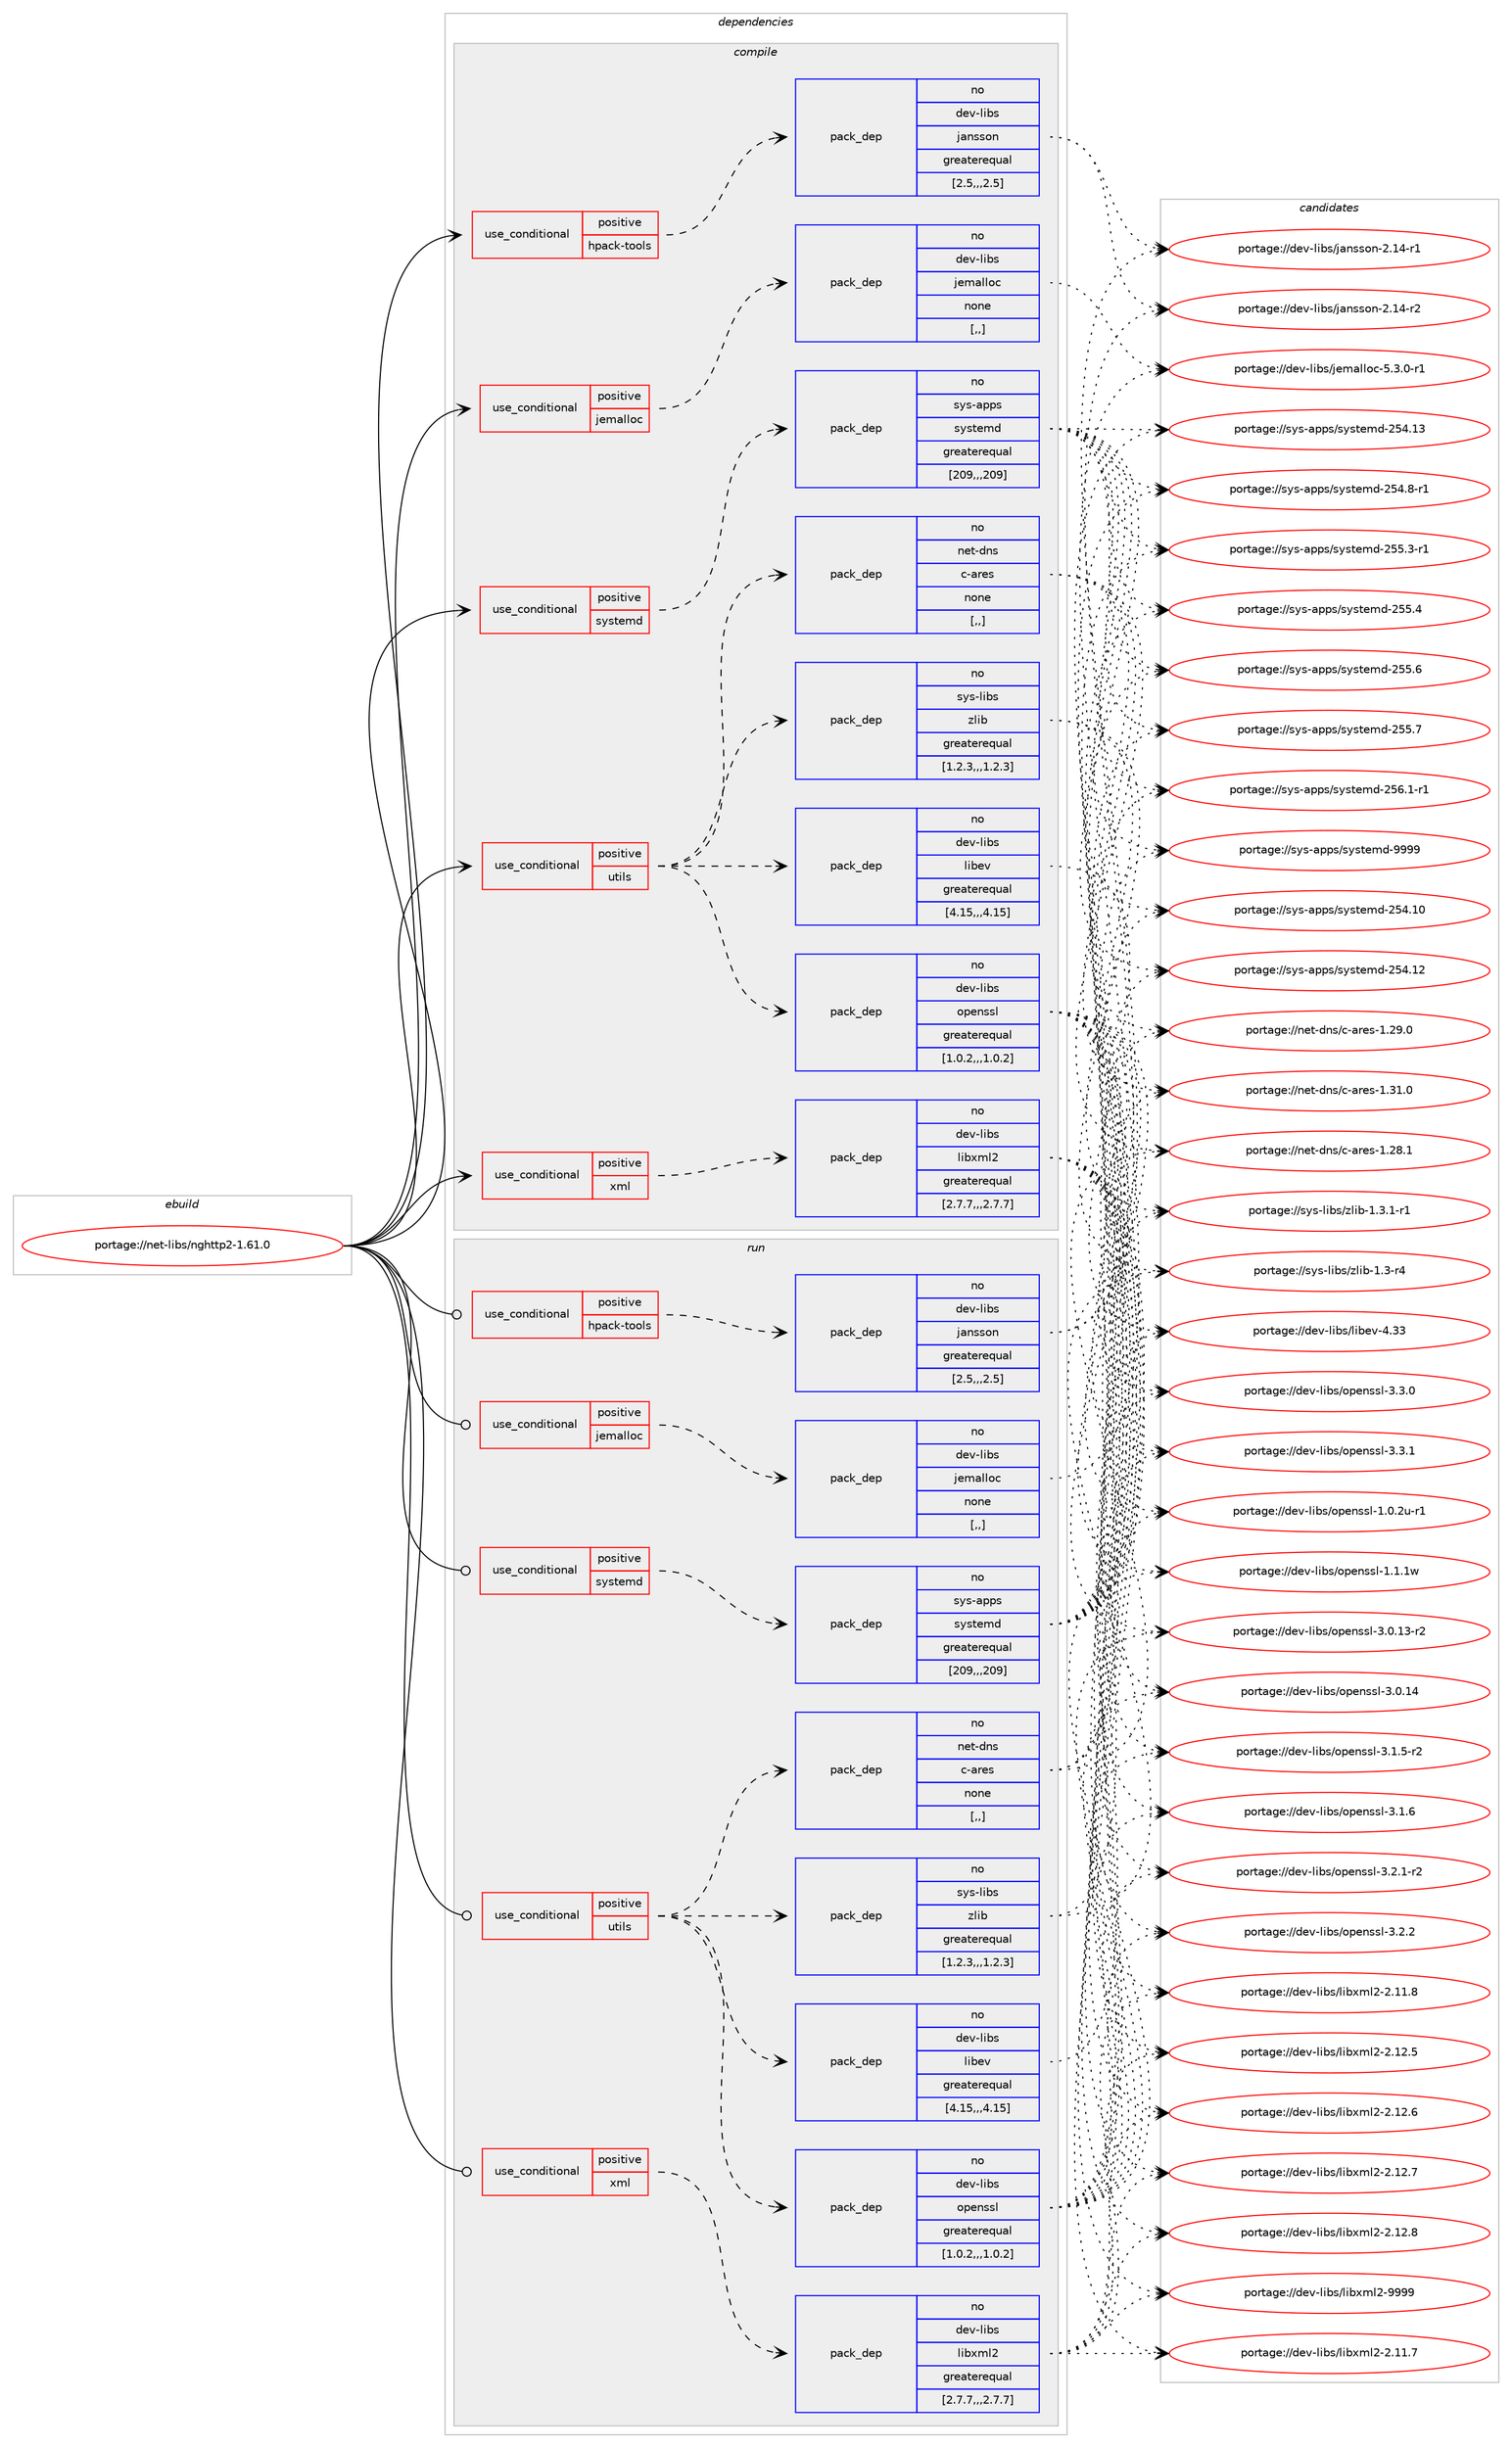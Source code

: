 digraph prolog {

# *************
# Graph options
# *************

newrank=true;
concentrate=true;
compound=true;
graph [rankdir=LR,fontname=Helvetica,fontsize=10,ranksep=1.5];#, ranksep=2.5, nodesep=0.2];
edge  [arrowhead=vee];
node  [fontname=Helvetica,fontsize=10];

# **********
# The ebuild
# **********

subgraph cluster_leftcol {
color=gray;
rank=same;
label=<<i>ebuild</i>>;
id [label="portage://net-libs/nghttp2-1.61.0", color=red, width=4, href="../net-libs/nghttp2-1.61.0.svg"];
}

# ****************
# The dependencies
# ****************

subgraph cluster_midcol {
color=gray;
label=<<i>dependencies</i>>;
subgraph cluster_compile {
fillcolor="#eeeeee";
style=filled;
label=<<i>compile</i>>;
subgraph cond91731 {
dependency352036 [label=<<TABLE BORDER="0" CELLBORDER="1" CELLSPACING="0" CELLPADDING="4"><TR><TD ROWSPAN="3" CELLPADDING="10">use_conditional</TD></TR><TR><TD>positive</TD></TR><TR><TD>hpack-tools</TD></TR></TABLE>>, shape=none, color=red];
subgraph pack257700 {
dependency352037 [label=<<TABLE BORDER="0" CELLBORDER="1" CELLSPACING="0" CELLPADDING="4" WIDTH="220"><TR><TD ROWSPAN="6" CELLPADDING="30">pack_dep</TD></TR><TR><TD WIDTH="110">no</TD></TR><TR><TD>dev-libs</TD></TR><TR><TD>jansson</TD></TR><TR><TD>greaterequal</TD></TR><TR><TD>[2.5,,,2.5]</TD></TR></TABLE>>, shape=none, color=blue];
}
dependency352036:e -> dependency352037:w [weight=20,style="dashed",arrowhead="vee"];
}
id:e -> dependency352036:w [weight=20,style="solid",arrowhead="vee"];
subgraph cond91732 {
dependency352038 [label=<<TABLE BORDER="0" CELLBORDER="1" CELLSPACING="0" CELLPADDING="4"><TR><TD ROWSPAN="3" CELLPADDING="10">use_conditional</TD></TR><TR><TD>positive</TD></TR><TR><TD>jemalloc</TD></TR></TABLE>>, shape=none, color=red];
subgraph pack257701 {
dependency352039 [label=<<TABLE BORDER="0" CELLBORDER="1" CELLSPACING="0" CELLPADDING="4" WIDTH="220"><TR><TD ROWSPAN="6" CELLPADDING="30">pack_dep</TD></TR><TR><TD WIDTH="110">no</TD></TR><TR><TD>dev-libs</TD></TR><TR><TD>jemalloc</TD></TR><TR><TD>none</TD></TR><TR><TD>[,,]</TD></TR></TABLE>>, shape=none, color=blue];
}
dependency352038:e -> dependency352039:w [weight=20,style="dashed",arrowhead="vee"];
}
id:e -> dependency352038:w [weight=20,style="solid",arrowhead="vee"];
subgraph cond91733 {
dependency352040 [label=<<TABLE BORDER="0" CELLBORDER="1" CELLSPACING="0" CELLPADDING="4"><TR><TD ROWSPAN="3" CELLPADDING="10">use_conditional</TD></TR><TR><TD>positive</TD></TR><TR><TD>systemd</TD></TR></TABLE>>, shape=none, color=red];
subgraph pack257702 {
dependency352041 [label=<<TABLE BORDER="0" CELLBORDER="1" CELLSPACING="0" CELLPADDING="4" WIDTH="220"><TR><TD ROWSPAN="6" CELLPADDING="30">pack_dep</TD></TR><TR><TD WIDTH="110">no</TD></TR><TR><TD>sys-apps</TD></TR><TR><TD>systemd</TD></TR><TR><TD>greaterequal</TD></TR><TR><TD>[209,,,209]</TD></TR></TABLE>>, shape=none, color=blue];
}
dependency352040:e -> dependency352041:w [weight=20,style="dashed",arrowhead="vee"];
}
id:e -> dependency352040:w [weight=20,style="solid",arrowhead="vee"];
subgraph cond91734 {
dependency352042 [label=<<TABLE BORDER="0" CELLBORDER="1" CELLSPACING="0" CELLPADDING="4"><TR><TD ROWSPAN="3" CELLPADDING="10">use_conditional</TD></TR><TR><TD>positive</TD></TR><TR><TD>utils</TD></TR></TABLE>>, shape=none, color=red];
subgraph pack257703 {
dependency352043 [label=<<TABLE BORDER="0" CELLBORDER="1" CELLSPACING="0" CELLPADDING="4" WIDTH="220"><TR><TD ROWSPAN="6" CELLPADDING="30">pack_dep</TD></TR><TR><TD WIDTH="110">no</TD></TR><TR><TD>dev-libs</TD></TR><TR><TD>openssl</TD></TR><TR><TD>greaterequal</TD></TR><TR><TD>[1.0.2,,,1.0.2]</TD></TR></TABLE>>, shape=none, color=blue];
}
dependency352042:e -> dependency352043:w [weight=20,style="dashed",arrowhead="vee"];
subgraph pack257704 {
dependency352044 [label=<<TABLE BORDER="0" CELLBORDER="1" CELLSPACING="0" CELLPADDING="4" WIDTH="220"><TR><TD ROWSPAN="6" CELLPADDING="30">pack_dep</TD></TR><TR><TD WIDTH="110">no</TD></TR><TR><TD>dev-libs</TD></TR><TR><TD>libev</TD></TR><TR><TD>greaterequal</TD></TR><TR><TD>[4.15,,,4.15]</TD></TR></TABLE>>, shape=none, color=blue];
}
dependency352042:e -> dependency352044:w [weight=20,style="dashed",arrowhead="vee"];
subgraph pack257705 {
dependency352045 [label=<<TABLE BORDER="0" CELLBORDER="1" CELLSPACING="0" CELLPADDING="4" WIDTH="220"><TR><TD ROWSPAN="6" CELLPADDING="30">pack_dep</TD></TR><TR><TD WIDTH="110">no</TD></TR><TR><TD>sys-libs</TD></TR><TR><TD>zlib</TD></TR><TR><TD>greaterequal</TD></TR><TR><TD>[1.2.3,,,1.2.3]</TD></TR></TABLE>>, shape=none, color=blue];
}
dependency352042:e -> dependency352045:w [weight=20,style="dashed",arrowhead="vee"];
subgraph pack257706 {
dependency352046 [label=<<TABLE BORDER="0" CELLBORDER="1" CELLSPACING="0" CELLPADDING="4" WIDTH="220"><TR><TD ROWSPAN="6" CELLPADDING="30">pack_dep</TD></TR><TR><TD WIDTH="110">no</TD></TR><TR><TD>net-dns</TD></TR><TR><TD>c-ares</TD></TR><TR><TD>none</TD></TR><TR><TD>[,,]</TD></TR></TABLE>>, shape=none, color=blue];
}
dependency352042:e -> dependency352046:w [weight=20,style="dashed",arrowhead="vee"];
}
id:e -> dependency352042:w [weight=20,style="solid",arrowhead="vee"];
subgraph cond91735 {
dependency352047 [label=<<TABLE BORDER="0" CELLBORDER="1" CELLSPACING="0" CELLPADDING="4"><TR><TD ROWSPAN="3" CELLPADDING="10">use_conditional</TD></TR><TR><TD>positive</TD></TR><TR><TD>xml</TD></TR></TABLE>>, shape=none, color=red];
subgraph pack257707 {
dependency352048 [label=<<TABLE BORDER="0" CELLBORDER="1" CELLSPACING="0" CELLPADDING="4" WIDTH="220"><TR><TD ROWSPAN="6" CELLPADDING="30">pack_dep</TD></TR><TR><TD WIDTH="110">no</TD></TR><TR><TD>dev-libs</TD></TR><TR><TD>libxml2</TD></TR><TR><TD>greaterequal</TD></TR><TR><TD>[2.7.7,,,2.7.7]</TD></TR></TABLE>>, shape=none, color=blue];
}
dependency352047:e -> dependency352048:w [weight=20,style="dashed",arrowhead="vee"];
}
id:e -> dependency352047:w [weight=20,style="solid",arrowhead="vee"];
}
subgraph cluster_compileandrun {
fillcolor="#eeeeee";
style=filled;
label=<<i>compile and run</i>>;
}
subgraph cluster_run {
fillcolor="#eeeeee";
style=filled;
label=<<i>run</i>>;
subgraph cond91736 {
dependency352049 [label=<<TABLE BORDER="0" CELLBORDER="1" CELLSPACING="0" CELLPADDING="4"><TR><TD ROWSPAN="3" CELLPADDING="10">use_conditional</TD></TR><TR><TD>positive</TD></TR><TR><TD>hpack-tools</TD></TR></TABLE>>, shape=none, color=red];
subgraph pack257708 {
dependency352050 [label=<<TABLE BORDER="0" CELLBORDER="1" CELLSPACING="0" CELLPADDING="4" WIDTH="220"><TR><TD ROWSPAN="6" CELLPADDING="30">pack_dep</TD></TR><TR><TD WIDTH="110">no</TD></TR><TR><TD>dev-libs</TD></TR><TR><TD>jansson</TD></TR><TR><TD>greaterequal</TD></TR><TR><TD>[2.5,,,2.5]</TD></TR></TABLE>>, shape=none, color=blue];
}
dependency352049:e -> dependency352050:w [weight=20,style="dashed",arrowhead="vee"];
}
id:e -> dependency352049:w [weight=20,style="solid",arrowhead="odot"];
subgraph cond91737 {
dependency352051 [label=<<TABLE BORDER="0" CELLBORDER="1" CELLSPACING="0" CELLPADDING="4"><TR><TD ROWSPAN="3" CELLPADDING="10">use_conditional</TD></TR><TR><TD>positive</TD></TR><TR><TD>jemalloc</TD></TR></TABLE>>, shape=none, color=red];
subgraph pack257709 {
dependency352052 [label=<<TABLE BORDER="0" CELLBORDER="1" CELLSPACING="0" CELLPADDING="4" WIDTH="220"><TR><TD ROWSPAN="6" CELLPADDING="30">pack_dep</TD></TR><TR><TD WIDTH="110">no</TD></TR><TR><TD>dev-libs</TD></TR><TR><TD>jemalloc</TD></TR><TR><TD>none</TD></TR><TR><TD>[,,]</TD></TR></TABLE>>, shape=none, color=blue];
}
dependency352051:e -> dependency352052:w [weight=20,style="dashed",arrowhead="vee"];
}
id:e -> dependency352051:w [weight=20,style="solid",arrowhead="odot"];
subgraph cond91738 {
dependency352053 [label=<<TABLE BORDER="0" CELLBORDER="1" CELLSPACING="0" CELLPADDING="4"><TR><TD ROWSPAN="3" CELLPADDING="10">use_conditional</TD></TR><TR><TD>positive</TD></TR><TR><TD>systemd</TD></TR></TABLE>>, shape=none, color=red];
subgraph pack257710 {
dependency352054 [label=<<TABLE BORDER="0" CELLBORDER="1" CELLSPACING="0" CELLPADDING="4" WIDTH="220"><TR><TD ROWSPAN="6" CELLPADDING="30">pack_dep</TD></TR><TR><TD WIDTH="110">no</TD></TR><TR><TD>sys-apps</TD></TR><TR><TD>systemd</TD></TR><TR><TD>greaterequal</TD></TR><TR><TD>[209,,,209]</TD></TR></TABLE>>, shape=none, color=blue];
}
dependency352053:e -> dependency352054:w [weight=20,style="dashed",arrowhead="vee"];
}
id:e -> dependency352053:w [weight=20,style="solid",arrowhead="odot"];
subgraph cond91739 {
dependency352055 [label=<<TABLE BORDER="0" CELLBORDER="1" CELLSPACING="0" CELLPADDING="4"><TR><TD ROWSPAN="3" CELLPADDING="10">use_conditional</TD></TR><TR><TD>positive</TD></TR><TR><TD>utils</TD></TR></TABLE>>, shape=none, color=red];
subgraph pack257711 {
dependency352056 [label=<<TABLE BORDER="0" CELLBORDER="1" CELLSPACING="0" CELLPADDING="4" WIDTH="220"><TR><TD ROWSPAN="6" CELLPADDING="30">pack_dep</TD></TR><TR><TD WIDTH="110">no</TD></TR><TR><TD>dev-libs</TD></TR><TR><TD>openssl</TD></TR><TR><TD>greaterequal</TD></TR><TR><TD>[1.0.2,,,1.0.2]</TD></TR></TABLE>>, shape=none, color=blue];
}
dependency352055:e -> dependency352056:w [weight=20,style="dashed",arrowhead="vee"];
subgraph pack257712 {
dependency352057 [label=<<TABLE BORDER="0" CELLBORDER="1" CELLSPACING="0" CELLPADDING="4" WIDTH="220"><TR><TD ROWSPAN="6" CELLPADDING="30">pack_dep</TD></TR><TR><TD WIDTH="110">no</TD></TR><TR><TD>dev-libs</TD></TR><TR><TD>libev</TD></TR><TR><TD>greaterequal</TD></TR><TR><TD>[4.15,,,4.15]</TD></TR></TABLE>>, shape=none, color=blue];
}
dependency352055:e -> dependency352057:w [weight=20,style="dashed",arrowhead="vee"];
subgraph pack257713 {
dependency352058 [label=<<TABLE BORDER="0" CELLBORDER="1" CELLSPACING="0" CELLPADDING="4" WIDTH="220"><TR><TD ROWSPAN="6" CELLPADDING="30">pack_dep</TD></TR><TR><TD WIDTH="110">no</TD></TR><TR><TD>sys-libs</TD></TR><TR><TD>zlib</TD></TR><TR><TD>greaterequal</TD></TR><TR><TD>[1.2.3,,,1.2.3]</TD></TR></TABLE>>, shape=none, color=blue];
}
dependency352055:e -> dependency352058:w [weight=20,style="dashed",arrowhead="vee"];
subgraph pack257714 {
dependency352059 [label=<<TABLE BORDER="0" CELLBORDER="1" CELLSPACING="0" CELLPADDING="4" WIDTH="220"><TR><TD ROWSPAN="6" CELLPADDING="30">pack_dep</TD></TR><TR><TD WIDTH="110">no</TD></TR><TR><TD>net-dns</TD></TR><TR><TD>c-ares</TD></TR><TR><TD>none</TD></TR><TR><TD>[,,]</TD></TR></TABLE>>, shape=none, color=blue];
}
dependency352055:e -> dependency352059:w [weight=20,style="dashed",arrowhead="vee"];
}
id:e -> dependency352055:w [weight=20,style="solid",arrowhead="odot"];
subgraph cond91740 {
dependency352060 [label=<<TABLE BORDER="0" CELLBORDER="1" CELLSPACING="0" CELLPADDING="4"><TR><TD ROWSPAN="3" CELLPADDING="10">use_conditional</TD></TR><TR><TD>positive</TD></TR><TR><TD>xml</TD></TR></TABLE>>, shape=none, color=red];
subgraph pack257715 {
dependency352061 [label=<<TABLE BORDER="0" CELLBORDER="1" CELLSPACING="0" CELLPADDING="4" WIDTH="220"><TR><TD ROWSPAN="6" CELLPADDING="30">pack_dep</TD></TR><TR><TD WIDTH="110">no</TD></TR><TR><TD>dev-libs</TD></TR><TR><TD>libxml2</TD></TR><TR><TD>greaterequal</TD></TR><TR><TD>[2.7.7,,,2.7.7]</TD></TR></TABLE>>, shape=none, color=blue];
}
dependency352060:e -> dependency352061:w [weight=20,style="dashed",arrowhead="vee"];
}
id:e -> dependency352060:w [weight=20,style="solid",arrowhead="odot"];
}
}

# **************
# The candidates
# **************

subgraph cluster_choices {
rank=same;
color=gray;
label=<<i>candidates</i>>;

subgraph choice257700 {
color=black;
nodesep=1;
choice1001011184510810598115471069711011511511111045504649524511449 [label="portage://dev-libs/jansson-2.14-r1", color=red, width=4,href="../dev-libs/jansson-2.14-r1.svg"];
choice1001011184510810598115471069711011511511111045504649524511450 [label="portage://dev-libs/jansson-2.14-r2", color=red, width=4,href="../dev-libs/jansson-2.14-r2.svg"];
dependency352037:e -> choice1001011184510810598115471069711011511511111045504649524511449:w [style=dotted,weight="100"];
dependency352037:e -> choice1001011184510810598115471069711011511511111045504649524511450:w [style=dotted,weight="100"];
}
subgraph choice257701 {
color=black;
nodesep=1;
choice10010111845108105981154710610110997108108111994553465146484511449 [label="portage://dev-libs/jemalloc-5.3.0-r1", color=red, width=4,href="../dev-libs/jemalloc-5.3.0-r1.svg"];
dependency352039:e -> choice10010111845108105981154710610110997108108111994553465146484511449:w [style=dotted,weight="100"];
}
subgraph choice257702 {
color=black;
nodesep=1;
choice11512111545971121121154711512111511610110910045505352464948 [label="portage://sys-apps/systemd-254.10", color=red, width=4,href="../sys-apps/systemd-254.10.svg"];
choice11512111545971121121154711512111511610110910045505352464950 [label="portage://sys-apps/systemd-254.12", color=red, width=4,href="../sys-apps/systemd-254.12.svg"];
choice11512111545971121121154711512111511610110910045505352464951 [label="portage://sys-apps/systemd-254.13", color=red, width=4,href="../sys-apps/systemd-254.13.svg"];
choice1151211154597112112115471151211151161011091004550535246564511449 [label="portage://sys-apps/systemd-254.8-r1", color=red, width=4,href="../sys-apps/systemd-254.8-r1.svg"];
choice1151211154597112112115471151211151161011091004550535346514511449 [label="portage://sys-apps/systemd-255.3-r1", color=red, width=4,href="../sys-apps/systemd-255.3-r1.svg"];
choice115121115459711211211547115121115116101109100455053534652 [label="portage://sys-apps/systemd-255.4", color=red, width=4,href="../sys-apps/systemd-255.4.svg"];
choice115121115459711211211547115121115116101109100455053534654 [label="portage://sys-apps/systemd-255.6", color=red, width=4,href="../sys-apps/systemd-255.6.svg"];
choice115121115459711211211547115121115116101109100455053534655 [label="portage://sys-apps/systemd-255.7", color=red, width=4,href="../sys-apps/systemd-255.7.svg"];
choice1151211154597112112115471151211151161011091004550535446494511449 [label="portage://sys-apps/systemd-256.1-r1", color=red, width=4,href="../sys-apps/systemd-256.1-r1.svg"];
choice1151211154597112112115471151211151161011091004557575757 [label="portage://sys-apps/systemd-9999", color=red, width=4,href="../sys-apps/systemd-9999.svg"];
dependency352041:e -> choice11512111545971121121154711512111511610110910045505352464948:w [style=dotted,weight="100"];
dependency352041:e -> choice11512111545971121121154711512111511610110910045505352464950:w [style=dotted,weight="100"];
dependency352041:e -> choice11512111545971121121154711512111511610110910045505352464951:w [style=dotted,weight="100"];
dependency352041:e -> choice1151211154597112112115471151211151161011091004550535246564511449:w [style=dotted,weight="100"];
dependency352041:e -> choice1151211154597112112115471151211151161011091004550535346514511449:w [style=dotted,weight="100"];
dependency352041:e -> choice115121115459711211211547115121115116101109100455053534652:w [style=dotted,weight="100"];
dependency352041:e -> choice115121115459711211211547115121115116101109100455053534654:w [style=dotted,weight="100"];
dependency352041:e -> choice115121115459711211211547115121115116101109100455053534655:w [style=dotted,weight="100"];
dependency352041:e -> choice1151211154597112112115471151211151161011091004550535446494511449:w [style=dotted,weight="100"];
dependency352041:e -> choice1151211154597112112115471151211151161011091004557575757:w [style=dotted,weight="100"];
}
subgraph choice257703 {
color=black;
nodesep=1;
choice1001011184510810598115471111121011101151151084549464846501174511449 [label="portage://dev-libs/openssl-1.0.2u-r1", color=red, width=4,href="../dev-libs/openssl-1.0.2u-r1.svg"];
choice100101118451081059811547111112101110115115108454946494649119 [label="portage://dev-libs/openssl-1.1.1w", color=red, width=4,href="../dev-libs/openssl-1.1.1w.svg"];
choice100101118451081059811547111112101110115115108455146484649514511450 [label="portage://dev-libs/openssl-3.0.13-r2", color=red, width=4,href="../dev-libs/openssl-3.0.13-r2.svg"];
choice10010111845108105981154711111210111011511510845514648464952 [label="portage://dev-libs/openssl-3.0.14", color=red, width=4,href="../dev-libs/openssl-3.0.14.svg"];
choice1001011184510810598115471111121011101151151084551464946534511450 [label="portage://dev-libs/openssl-3.1.5-r2", color=red, width=4,href="../dev-libs/openssl-3.1.5-r2.svg"];
choice100101118451081059811547111112101110115115108455146494654 [label="portage://dev-libs/openssl-3.1.6", color=red, width=4,href="../dev-libs/openssl-3.1.6.svg"];
choice1001011184510810598115471111121011101151151084551465046494511450 [label="portage://dev-libs/openssl-3.2.1-r2", color=red, width=4,href="../dev-libs/openssl-3.2.1-r2.svg"];
choice100101118451081059811547111112101110115115108455146504650 [label="portage://dev-libs/openssl-3.2.2", color=red, width=4,href="../dev-libs/openssl-3.2.2.svg"];
choice100101118451081059811547111112101110115115108455146514648 [label="portage://dev-libs/openssl-3.3.0", color=red, width=4,href="../dev-libs/openssl-3.3.0.svg"];
choice100101118451081059811547111112101110115115108455146514649 [label="portage://dev-libs/openssl-3.3.1", color=red, width=4,href="../dev-libs/openssl-3.3.1.svg"];
dependency352043:e -> choice1001011184510810598115471111121011101151151084549464846501174511449:w [style=dotted,weight="100"];
dependency352043:e -> choice100101118451081059811547111112101110115115108454946494649119:w [style=dotted,weight="100"];
dependency352043:e -> choice100101118451081059811547111112101110115115108455146484649514511450:w [style=dotted,weight="100"];
dependency352043:e -> choice10010111845108105981154711111210111011511510845514648464952:w [style=dotted,weight="100"];
dependency352043:e -> choice1001011184510810598115471111121011101151151084551464946534511450:w [style=dotted,weight="100"];
dependency352043:e -> choice100101118451081059811547111112101110115115108455146494654:w [style=dotted,weight="100"];
dependency352043:e -> choice1001011184510810598115471111121011101151151084551465046494511450:w [style=dotted,weight="100"];
dependency352043:e -> choice100101118451081059811547111112101110115115108455146504650:w [style=dotted,weight="100"];
dependency352043:e -> choice100101118451081059811547111112101110115115108455146514648:w [style=dotted,weight="100"];
dependency352043:e -> choice100101118451081059811547111112101110115115108455146514649:w [style=dotted,weight="100"];
}
subgraph choice257704 {
color=black;
nodesep=1;
choice100101118451081059811547108105981011184552465151 [label="portage://dev-libs/libev-4.33", color=red, width=4,href="../dev-libs/libev-4.33.svg"];
dependency352044:e -> choice100101118451081059811547108105981011184552465151:w [style=dotted,weight="100"];
}
subgraph choice257705 {
color=black;
nodesep=1;
choice11512111545108105981154712210810598454946514511452 [label="portage://sys-libs/zlib-1.3-r4", color=red, width=4,href="../sys-libs/zlib-1.3-r4.svg"];
choice115121115451081059811547122108105984549465146494511449 [label="portage://sys-libs/zlib-1.3.1-r1", color=red, width=4,href="../sys-libs/zlib-1.3.1-r1.svg"];
dependency352045:e -> choice11512111545108105981154712210810598454946514511452:w [style=dotted,weight="100"];
dependency352045:e -> choice115121115451081059811547122108105984549465146494511449:w [style=dotted,weight="100"];
}
subgraph choice257706 {
color=black;
nodesep=1;
choice110101116451001101154799459711410111545494650564649 [label="portage://net-dns/c-ares-1.28.1", color=red, width=4,href="../net-dns/c-ares-1.28.1.svg"];
choice110101116451001101154799459711410111545494650574648 [label="portage://net-dns/c-ares-1.29.0", color=red, width=4,href="../net-dns/c-ares-1.29.0.svg"];
choice110101116451001101154799459711410111545494651494648 [label="portage://net-dns/c-ares-1.31.0", color=red, width=4,href="../net-dns/c-ares-1.31.0.svg"];
dependency352046:e -> choice110101116451001101154799459711410111545494650564649:w [style=dotted,weight="100"];
dependency352046:e -> choice110101116451001101154799459711410111545494650574648:w [style=dotted,weight="100"];
dependency352046:e -> choice110101116451001101154799459711410111545494651494648:w [style=dotted,weight="100"];
}
subgraph choice257707 {
color=black;
nodesep=1;
choice100101118451081059811547108105981201091085045504649494655 [label="portage://dev-libs/libxml2-2.11.7", color=red, width=4,href="../dev-libs/libxml2-2.11.7.svg"];
choice100101118451081059811547108105981201091085045504649494656 [label="portage://dev-libs/libxml2-2.11.8", color=red, width=4,href="../dev-libs/libxml2-2.11.8.svg"];
choice100101118451081059811547108105981201091085045504649504653 [label="portage://dev-libs/libxml2-2.12.5", color=red, width=4,href="../dev-libs/libxml2-2.12.5.svg"];
choice100101118451081059811547108105981201091085045504649504654 [label="portage://dev-libs/libxml2-2.12.6", color=red, width=4,href="../dev-libs/libxml2-2.12.6.svg"];
choice100101118451081059811547108105981201091085045504649504655 [label="portage://dev-libs/libxml2-2.12.7", color=red, width=4,href="../dev-libs/libxml2-2.12.7.svg"];
choice100101118451081059811547108105981201091085045504649504656 [label="portage://dev-libs/libxml2-2.12.8", color=red, width=4,href="../dev-libs/libxml2-2.12.8.svg"];
choice10010111845108105981154710810598120109108504557575757 [label="portage://dev-libs/libxml2-9999", color=red, width=4,href="../dev-libs/libxml2-9999.svg"];
dependency352048:e -> choice100101118451081059811547108105981201091085045504649494655:w [style=dotted,weight="100"];
dependency352048:e -> choice100101118451081059811547108105981201091085045504649494656:w [style=dotted,weight="100"];
dependency352048:e -> choice100101118451081059811547108105981201091085045504649504653:w [style=dotted,weight="100"];
dependency352048:e -> choice100101118451081059811547108105981201091085045504649504654:w [style=dotted,weight="100"];
dependency352048:e -> choice100101118451081059811547108105981201091085045504649504655:w [style=dotted,weight="100"];
dependency352048:e -> choice100101118451081059811547108105981201091085045504649504656:w [style=dotted,weight="100"];
dependency352048:e -> choice10010111845108105981154710810598120109108504557575757:w [style=dotted,weight="100"];
}
subgraph choice257708 {
color=black;
nodesep=1;
choice1001011184510810598115471069711011511511111045504649524511449 [label="portage://dev-libs/jansson-2.14-r1", color=red, width=4,href="../dev-libs/jansson-2.14-r1.svg"];
choice1001011184510810598115471069711011511511111045504649524511450 [label="portage://dev-libs/jansson-2.14-r2", color=red, width=4,href="../dev-libs/jansson-2.14-r2.svg"];
dependency352050:e -> choice1001011184510810598115471069711011511511111045504649524511449:w [style=dotted,weight="100"];
dependency352050:e -> choice1001011184510810598115471069711011511511111045504649524511450:w [style=dotted,weight="100"];
}
subgraph choice257709 {
color=black;
nodesep=1;
choice10010111845108105981154710610110997108108111994553465146484511449 [label="portage://dev-libs/jemalloc-5.3.0-r1", color=red, width=4,href="../dev-libs/jemalloc-5.3.0-r1.svg"];
dependency352052:e -> choice10010111845108105981154710610110997108108111994553465146484511449:w [style=dotted,weight="100"];
}
subgraph choice257710 {
color=black;
nodesep=1;
choice11512111545971121121154711512111511610110910045505352464948 [label="portage://sys-apps/systemd-254.10", color=red, width=4,href="../sys-apps/systemd-254.10.svg"];
choice11512111545971121121154711512111511610110910045505352464950 [label="portage://sys-apps/systemd-254.12", color=red, width=4,href="../sys-apps/systemd-254.12.svg"];
choice11512111545971121121154711512111511610110910045505352464951 [label="portage://sys-apps/systemd-254.13", color=red, width=4,href="../sys-apps/systemd-254.13.svg"];
choice1151211154597112112115471151211151161011091004550535246564511449 [label="portage://sys-apps/systemd-254.8-r1", color=red, width=4,href="../sys-apps/systemd-254.8-r1.svg"];
choice1151211154597112112115471151211151161011091004550535346514511449 [label="portage://sys-apps/systemd-255.3-r1", color=red, width=4,href="../sys-apps/systemd-255.3-r1.svg"];
choice115121115459711211211547115121115116101109100455053534652 [label="portage://sys-apps/systemd-255.4", color=red, width=4,href="../sys-apps/systemd-255.4.svg"];
choice115121115459711211211547115121115116101109100455053534654 [label="portage://sys-apps/systemd-255.6", color=red, width=4,href="../sys-apps/systemd-255.6.svg"];
choice115121115459711211211547115121115116101109100455053534655 [label="portage://sys-apps/systemd-255.7", color=red, width=4,href="../sys-apps/systemd-255.7.svg"];
choice1151211154597112112115471151211151161011091004550535446494511449 [label="portage://sys-apps/systemd-256.1-r1", color=red, width=4,href="../sys-apps/systemd-256.1-r1.svg"];
choice1151211154597112112115471151211151161011091004557575757 [label="portage://sys-apps/systemd-9999", color=red, width=4,href="../sys-apps/systemd-9999.svg"];
dependency352054:e -> choice11512111545971121121154711512111511610110910045505352464948:w [style=dotted,weight="100"];
dependency352054:e -> choice11512111545971121121154711512111511610110910045505352464950:w [style=dotted,weight="100"];
dependency352054:e -> choice11512111545971121121154711512111511610110910045505352464951:w [style=dotted,weight="100"];
dependency352054:e -> choice1151211154597112112115471151211151161011091004550535246564511449:w [style=dotted,weight="100"];
dependency352054:e -> choice1151211154597112112115471151211151161011091004550535346514511449:w [style=dotted,weight="100"];
dependency352054:e -> choice115121115459711211211547115121115116101109100455053534652:w [style=dotted,weight="100"];
dependency352054:e -> choice115121115459711211211547115121115116101109100455053534654:w [style=dotted,weight="100"];
dependency352054:e -> choice115121115459711211211547115121115116101109100455053534655:w [style=dotted,weight="100"];
dependency352054:e -> choice1151211154597112112115471151211151161011091004550535446494511449:w [style=dotted,weight="100"];
dependency352054:e -> choice1151211154597112112115471151211151161011091004557575757:w [style=dotted,weight="100"];
}
subgraph choice257711 {
color=black;
nodesep=1;
choice1001011184510810598115471111121011101151151084549464846501174511449 [label="portage://dev-libs/openssl-1.0.2u-r1", color=red, width=4,href="../dev-libs/openssl-1.0.2u-r1.svg"];
choice100101118451081059811547111112101110115115108454946494649119 [label="portage://dev-libs/openssl-1.1.1w", color=red, width=4,href="../dev-libs/openssl-1.1.1w.svg"];
choice100101118451081059811547111112101110115115108455146484649514511450 [label="portage://dev-libs/openssl-3.0.13-r2", color=red, width=4,href="../dev-libs/openssl-3.0.13-r2.svg"];
choice10010111845108105981154711111210111011511510845514648464952 [label="portage://dev-libs/openssl-3.0.14", color=red, width=4,href="../dev-libs/openssl-3.0.14.svg"];
choice1001011184510810598115471111121011101151151084551464946534511450 [label="portage://dev-libs/openssl-3.1.5-r2", color=red, width=4,href="../dev-libs/openssl-3.1.5-r2.svg"];
choice100101118451081059811547111112101110115115108455146494654 [label="portage://dev-libs/openssl-3.1.6", color=red, width=4,href="../dev-libs/openssl-3.1.6.svg"];
choice1001011184510810598115471111121011101151151084551465046494511450 [label="portage://dev-libs/openssl-3.2.1-r2", color=red, width=4,href="../dev-libs/openssl-3.2.1-r2.svg"];
choice100101118451081059811547111112101110115115108455146504650 [label="portage://dev-libs/openssl-3.2.2", color=red, width=4,href="../dev-libs/openssl-3.2.2.svg"];
choice100101118451081059811547111112101110115115108455146514648 [label="portage://dev-libs/openssl-3.3.0", color=red, width=4,href="../dev-libs/openssl-3.3.0.svg"];
choice100101118451081059811547111112101110115115108455146514649 [label="portage://dev-libs/openssl-3.3.1", color=red, width=4,href="../dev-libs/openssl-3.3.1.svg"];
dependency352056:e -> choice1001011184510810598115471111121011101151151084549464846501174511449:w [style=dotted,weight="100"];
dependency352056:e -> choice100101118451081059811547111112101110115115108454946494649119:w [style=dotted,weight="100"];
dependency352056:e -> choice100101118451081059811547111112101110115115108455146484649514511450:w [style=dotted,weight="100"];
dependency352056:e -> choice10010111845108105981154711111210111011511510845514648464952:w [style=dotted,weight="100"];
dependency352056:e -> choice1001011184510810598115471111121011101151151084551464946534511450:w [style=dotted,weight="100"];
dependency352056:e -> choice100101118451081059811547111112101110115115108455146494654:w [style=dotted,weight="100"];
dependency352056:e -> choice1001011184510810598115471111121011101151151084551465046494511450:w [style=dotted,weight="100"];
dependency352056:e -> choice100101118451081059811547111112101110115115108455146504650:w [style=dotted,weight="100"];
dependency352056:e -> choice100101118451081059811547111112101110115115108455146514648:w [style=dotted,weight="100"];
dependency352056:e -> choice100101118451081059811547111112101110115115108455146514649:w [style=dotted,weight="100"];
}
subgraph choice257712 {
color=black;
nodesep=1;
choice100101118451081059811547108105981011184552465151 [label="portage://dev-libs/libev-4.33", color=red, width=4,href="../dev-libs/libev-4.33.svg"];
dependency352057:e -> choice100101118451081059811547108105981011184552465151:w [style=dotted,weight="100"];
}
subgraph choice257713 {
color=black;
nodesep=1;
choice11512111545108105981154712210810598454946514511452 [label="portage://sys-libs/zlib-1.3-r4", color=red, width=4,href="../sys-libs/zlib-1.3-r4.svg"];
choice115121115451081059811547122108105984549465146494511449 [label="portage://sys-libs/zlib-1.3.1-r1", color=red, width=4,href="../sys-libs/zlib-1.3.1-r1.svg"];
dependency352058:e -> choice11512111545108105981154712210810598454946514511452:w [style=dotted,weight="100"];
dependency352058:e -> choice115121115451081059811547122108105984549465146494511449:w [style=dotted,weight="100"];
}
subgraph choice257714 {
color=black;
nodesep=1;
choice110101116451001101154799459711410111545494650564649 [label="portage://net-dns/c-ares-1.28.1", color=red, width=4,href="../net-dns/c-ares-1.28.1.svg"];
choice110101116451001101154799459711410111545494650574648 [label="portage://net-dns/c-ares-1.29.0", color=red, width=4,href="../net-dns/c-ares-1.29.0.svg"];
choice110101116451001101154799459711410111545494651494648 [label="portage://net-dns/c-ares-1.31.0", color=red, width=4,href="../net-dns/c-ares-1.31.0.svg"];
dependency352059:e -> choice110101116451001101154799459711410111545494650564649:w [style=dotted,weight="100"];
dependency352059:e -> choice110101116451001101154799459711410111545494650574648:w [style=dotted,weight="100"];
dependency352059:e -> choice110101116451001101154799459711410111545494651494648:w [style=dotted,weight="100"];
}
subgraph choice257715 {
color=black;
nodesep=1;
choice100101118451081059811547108105981201091085045504649494655 [label="portage://dev-libs/libxml2-2.11.7", color=red, width=4,href="../dev-libs/libxml2-2.11.7.svg"];
choice100101118451081059811547108105981201091085045504649494656 [label="portage://dev-libs/libxml2-2.11.8", color=red, width=4,href="../dev-libs/libxml2-2.11.8.svg"];
choice100101118451081059811547108105981201091085045504649504653 [label="portage://dev-libs/libxml2-2.12.5", color=red, width=4,href="../dev-libs/libxml2-2.12.5.svg"];
choice100101118451081059811547108105981201091085045504649504654 [label="portage://dev-libs/libxml2-2.12.6", color=red, width=4,href="../dev-libs/libxml2-2.12.6.svg"];
choice100101118451081059811547108105981201091085045504649504655 [label="portage://dev-libs/libxml2-2.12.7", color=red, width=4,href="../dev-libs/libxml2-2.12.7.svg"];
choice100101118451081059811547108105981201091085045504649504656 [label="portage://dev-libs/libxml2-2.12.8", color=red, width=4,href="../dev-libs/libxml2-2.12.8.svg"];
choice10010111845108105981154710810598120109108504557575757 [label="portage://dev-libs/libxml2-9999", color=red, width=4,href="../dev-libs/libxml2-9999.svg"];
dependency352061:e -> choice100101118451081059811547108105981201091085045504649494655:w [style=dotted,weight="100"];
dependency352061:e -> choice100101118451081059811547108105981201091085045504649494656:w [style=dotted,weight="100"];
dependency352061:e -> choice100101118451081059811547108105981201091085045504649504653:w [style=dotted,weight="100"];
dependency352061:e -> choice100101118451081059811547108105981201091085045504649504654:w [style=dotted,weight="100"];
dependency352061:e -> choice100101118451081059811547108105981201091085045504649504655:w [style=dotted,weight="100"];
dependency352061:e -> choice100101118451081059811547108105981201091085045504649504656:w [style=dotted,weight="100"];
dependency352061:e -> choice10010111845108105981154710810598120109108504557575757:w [style=dotted,weight="100"];
}
}

}

